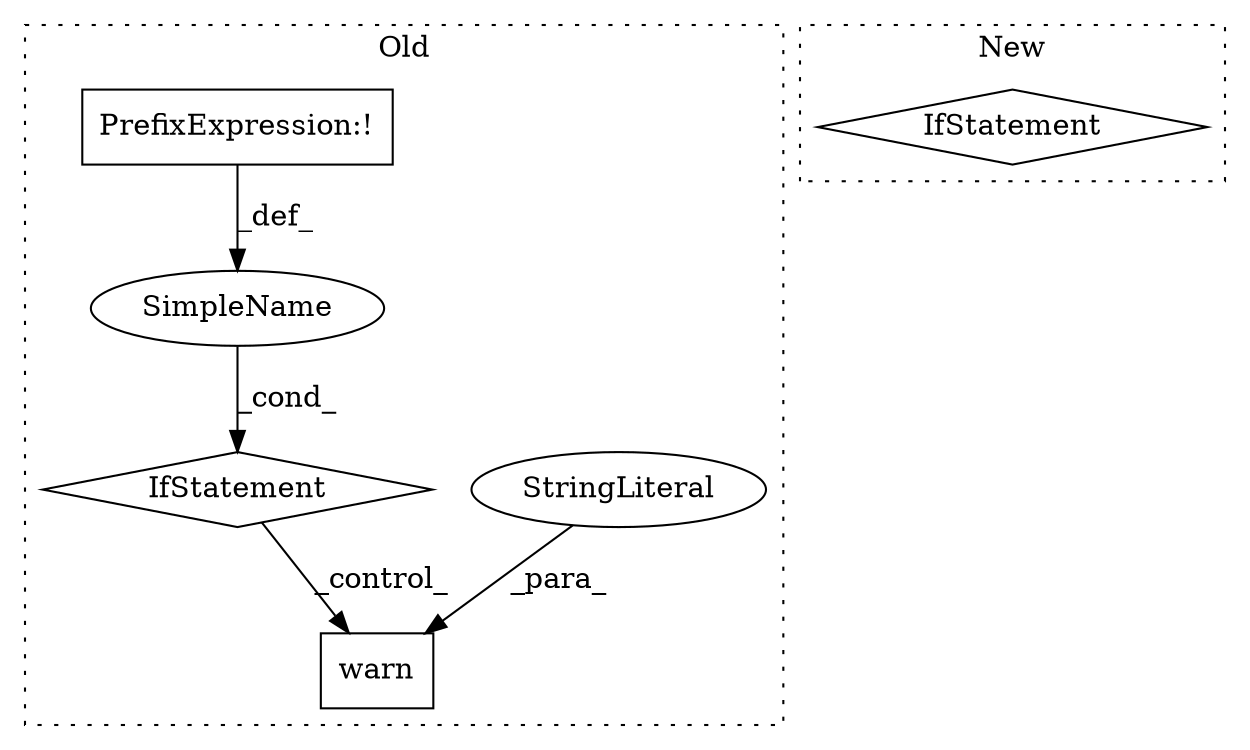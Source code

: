 digraph G {
subgraph cluster0 {
1 [label="warn" a="32" s="3089,3263" l="5,1" shape="box"];
3 [label="StringLiteral" a="45" s="3094" l="169" shape="ellipse"];
4 [label="IfStatement" a="25" s="3055,3070" l="4,2" shape="diamond"];
5 [label="SimpleName" a="42" s="" l="" shape="ellipse"];
6 [label="PrefixExpression:!" a="38" s="3059" l="1" shape="box"];
label = "Old";
style="dotted";
}
subgraph cluster1 {
2 [label="IfStatement" a="25" s="3071,3094" l="4,2" shape="diamond"];
label = "New";
style="dotted";
}
3 -> 1 [label="_para_"];
4 -> 1 [label="_control_"];
5 -> 4 [label="_cond_"];
6 -> 5 [label="_def_"];
}
